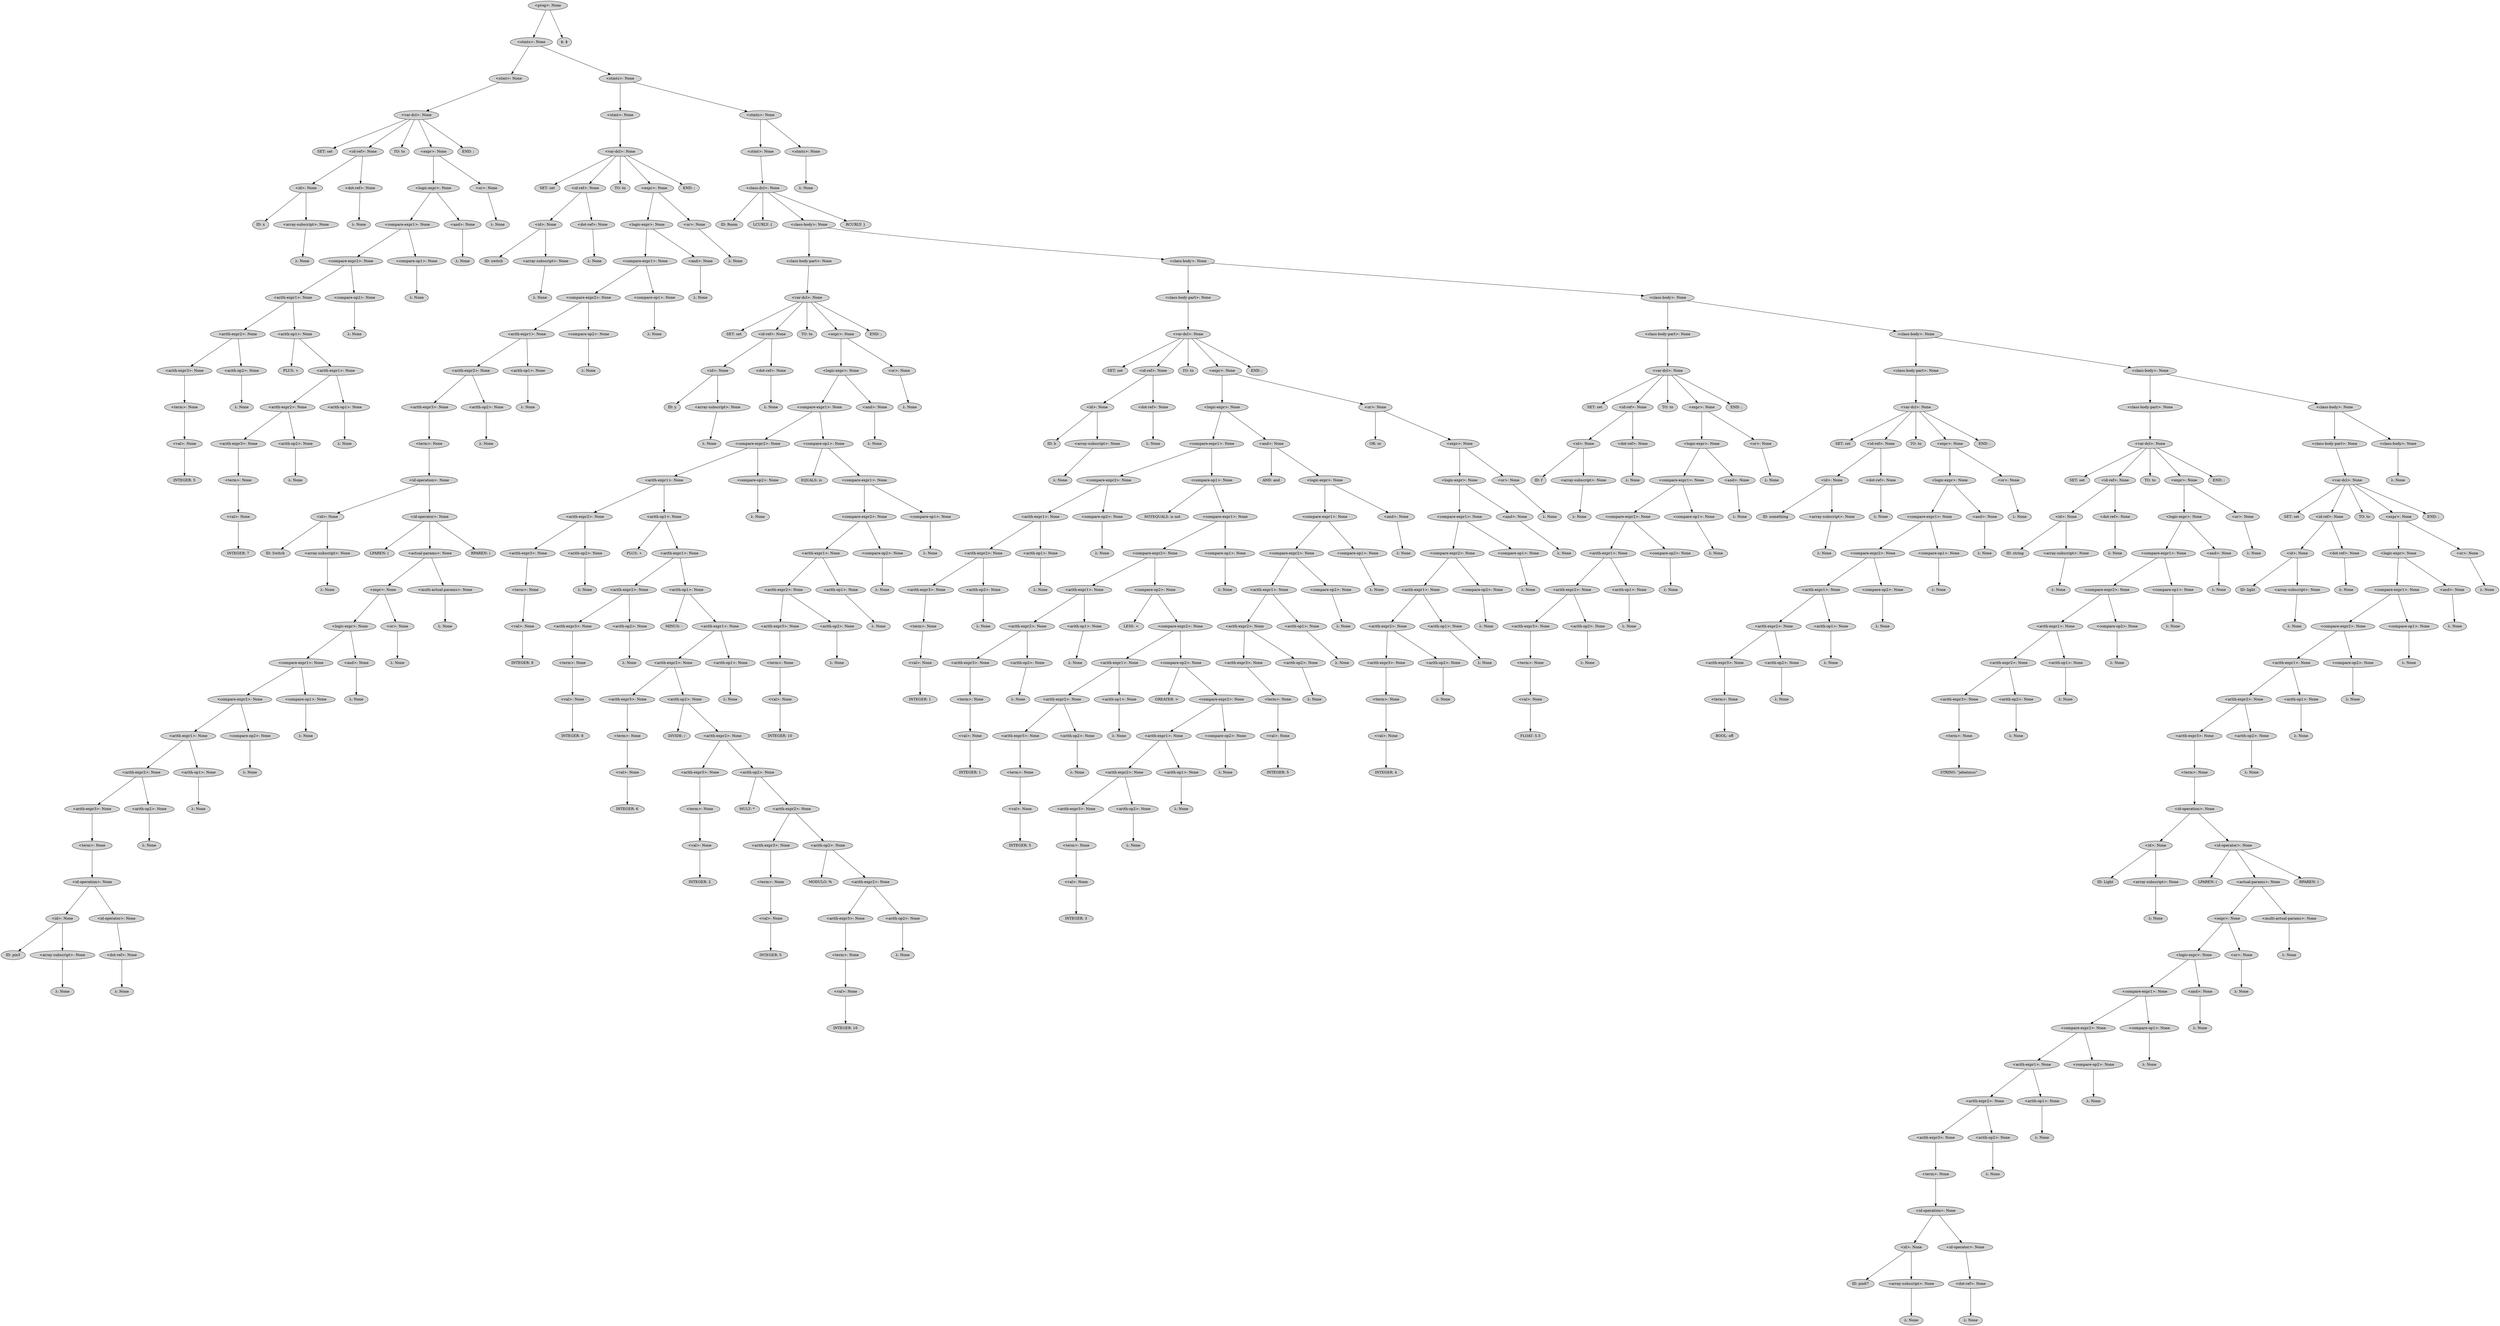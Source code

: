 digraph G {
	graph [ranksep=1.5 ratio=fill]
	node [style=filled]
	overlap=false
	3082849 [label="<prog>: None"]
	3082869 [label="<stmts>: None"]
	3082849 -> 3082869
	3082891 [label="<stmt>: None"]
	3082869 -> 3082891
	3082875 [label="<var-dcl>: None"]
	3082891 -> 3082875
	3082881 [label="SET: set"]
	3082875 -> 3082881
	3082889 [label="<id-ref>: None"]
	3082875 -> 3082889
	3082895 [label="<id>: None"]
	3082889 -> 3082895
	3082899 [label="ID: x"]
	3082895 -> 3082899
	3082901 [label="<array-subscript>: None"]
	3082895 -> 3082901
	3082903 [label="λ: None"]
	3082901 -> 3082903
	3082897 [label="<dot-ref>: None"]
	3082889 -> 3082897
	3082905 [label="λ: None"]
	3082897 -> 3082905
	3082865 [label="TO: to"]
	3082875 -> 3082865
	3082871 [label="<expr>: None"]
	3082875 -> 3082871
	3082907 [label="<logic-expr>: None"]
	3082871 -> 3082907
	3082911 [label="<compare-expr1>: None"]
	3082907 -> 3082911
	3082915 [label="<compare-expr2>: None"]
	3082911 -> 3082915
	3082919 [label="<arith-expr1>: None"]
	3082915 -> 3082919
	3082923 [label="<arith-expr2>: None"]
	3082919 -> 3082923
	3082927 [label="<arith-expr3>: None"]
	3082923 -> 3082927
	3082931 [label="<term>: None"]
	3082927 -> 3082931
	3082933 [label="<val>: None"]
	3082931 -> 3082933
	3082935 [label="INTEGER: 5"]
	3082933 -> 3082935
	3082929 [label="<arith-op2>: None"]
	3082923 -> 3082929
	3082937 [label="λ: None"]
	3082929 -> 3082937
	3082925 [label="<arith-op1>: None"]
	3082919 -> 3082925
	3082939 [label="PLUS: +"]
	3082925 -> 3082939
	3082941 [label="<arith-expr1>: None"]
	3082925 -> 3082941
	3082943 [label="<arith-expr2>: None"]
	3082941 -> 3082943
	3082947 [label="<arith-expr3>: None"]
	3082943 -> 3082947
	3082951 [label="<term>: None"]
	3082947 -> 3082951
	3082953 [label="<val>: None"]
	3082951 -> 3082953
	3082955 [label="INTEGER: 7"]
	3082953 -> 3082955
	3082949 [label="<arith-op2>: None"]
	3082943 -> 3082949
	3082957 [label="λ: None"]
	3082949 -> 3082957
	3082945 [label="<arith-op1>: None"]
	3082941 -> 3082945
	3082959 [label="λ: None"]
	3082945 -> 3082959
	3082921 [label="<compare-op2>: None"]
	3082915 -> 3082921
	3082961 [label="λ: None"]
	3082921 -> 3082961
	3082917 [label="<compare-op1>: None"]
	3082911 -> 3082917
	3082963 [label="λ: None"]
	3082917 -> 3082963
	3082913 [label="<and>: None"]
	3082907 -> 3082913
	3082965 [label="λ: None"]
	3082913 -> 3082965
	3082909 [label="<or>: None"]
	3082871 -> 3082909
	3082967 [label="λ: None"]
	3082909 -> 3082967
	3082887 [label="END: ;"]
	3082875 -> 3082887
	3082863 [label="<stmts>: None"]
	3082869 -> 3082863
	3082969 [label="<stmt>: None"]
	3082863 -> 3082969
	3082973 [label="<var-dcl>: None"]
	3082969 -> 3082973
	3082975 [label="SET: set"]
	3082973 -> 3082975
	3082977 [label="<id-ref>: None"]
	3082973 -> 3082977
	3082987 [label="<id>: None"]
	3082977 -> 3082987
	3082991 [label="ID: switch"]
	3082987 -> 3082991
	3082993 [label="<array-subscript>: None"]
	3082987 -> 3082993
	3082995 [label="λ: None"]
	3082993 -> 3082995
	3082989 [label="<dot-ref>: None"]
	3082977 -> 3082989
	3082997 [label="λ: None"]
	3082989 -> 3082997
	3082979 [label="TO: to"]
	3082973 -> 3082979
	3082981 [label="<expr>: None"]
	3082973 -> 3082981
	3082999 [label="<logic-expr>: None"]
	3082981 -> 3082999
	3083003 [label="<compare-expr1>: None"]
	3082999 -> 3083003
	3083007 [label="<compare-expr2>: None"]
	3083003 -> 3083007
	3085061 [label="<arith-expr1>: None"]
	3083007 -> 3085061
	3085065 [label="<arith-expr2>: None"]
	3085061 -> 3085065
	3085069 [label="<arith-expr3>: None"]
	3085065 -> 3085069
	3085073 [label="<term>: None"]
	3085069 -> 3085073
	3085075 [label="<id-operation>: None"]
	3085073 -> 3085075
	3085077 [label="<id>: None"]
	3085075 -> 3085077
	3085081 [label="ID: Switch"]
	3085077 -> 3085081
	3085083 [label="<array-subscript>: None"]
	3085077 -> 3085083
	3085085 [label="λ: None"]
	3085083 -> 3085085
	3085079 [label="<id-operator>: None"]
	3085075 -> 3085079
	3085087 [label="LPAREN: ("]
	3085079 -> 3085087
	3085089 [label="<actual-params>: None"]
	3085079 -> 3085089
	3085093 [label="<expr>: None"]
	3085089 -> 3085093
	3085097 [label="<logic-expr>: None"]
	3085093 -> 3085097
	3085101 [label="<compare-expr1>: None"]
	3085097 -> 3085101
	3085105 [label="<compare-expr2>: None"]
	3085101 -> 3085105
	3085109 [label="<arith-expr1>: None"]
	3085105 -> 3085109
	3085113 [label="<arith-expr2>: None"]
	3085109 -> 3085113
	3085117 [label="<arith-expr3>: None"]
	3085113 -> 3085117
	3085121 [label="<term>: None"]
	3085117 -> 3085121
	3085123 [label="<id-operation>: None"]
	3085121 -> 3085123
	3085125 [label="<id>: None"]
	3085123 -> 3085125
	3085129 [label="ID: pin5"]
	3085125 -> 3085129
	3085131 [label="<array-subscript>: None"]
	3085125 -> 3085131
	3085133 [label="λ: None"]
	3085131 -> 3085133
	3085127 [label="<id-operator>: None"]
	3085123 -> 3085127
	3085135 [label="<dot-ref>: None"]
	3085127 -> 3085135
	3085137 [label="λ: None"]
	3085135 -> 3085137
	3085119 [label="<arith-op2>: None"]
	3085113 -> 3085119
	3085139 [label="λ: None"]
	3085119 -> 3085139
	3085115 [label="<arith-op1>: None"]
	3085109 -> 3085115
	3085141 [label="λ: None"]
	3085115 -> 3085141
	3085111 [label="<compare-op2>: None"]
	3085105 -> 3085111
	3085143 [label="λ: None"]
	3085111 -> 3085143
	3085107 [label="<compare-op1>: None"]
	3085101 -> 3085107
	3085145 [label="λ: None"]
	3085107 -> 3085145
	3085103 [label="<and>: None"]
	3085097 -> 3085103
	3085147 [label="λ: None"]
	3085103 -> 3085147
	3085099 [label="<or>: None"]
	3085093 -> 3085099
	3085149 [label="λ: None"]
	3085099 -> 3085149
	3085095 [label="<multi-actual-params>: None"]
	3085089 -> 3085095
	3085151 [label="λ: None"]
	3085095 -> 3085151
	3085091 [label="RPAREN: )"]
	3085079 -> 3085091
	3085071 [label="<arith-op2>: None"]
	3085065 -> 3085071
	3085153 [label="λ: None"]
	3085071 -> 3085153
	3085067 [label="<arith-op1>: None"]
	3085061 -> 3085067
	3085155 [label="λ: None"]
	3085067 -> 3085155
	3085063 [label="<compare-op2>: None"]
	3083007 -> 3085063
	3085157 [label="λ: None"]
	3085063 -> 3085157
	3085059 [label="<compare-op1>: None"]
	3083003 -> 3085059
	3085159 [label="λ: None"]
	3085059 -> 3085159
	3083005 [label="<and>: None"]
	3082999 -> 3083005
	3085161 [label="λ: None"]
	3083005 -> 3085161
	3083001 [label="<or>: None"]
	3082981 -> 3083001
	3085163 [label="λ: None"]
	3083001 -> 3085163
	3082983 [label="END: ;"]
	3082973 -> 3082983
	3082971 [label="<stmts>: None"]
	3082863 -> 3082971
	3085165 [label="<stmt>: None"]
	3082971 -> 3085165
	3085169 [label="<class-dcl>: None"]
	3085165 -> 3085169
	3085171 [label="ID: Room"]
	3085169 -> 3085171
	3085173 [label="LCURLY: {"]
	3085169 -> 3085173
	3085175 [label="<class-body>: None"]
	3085169 -> 3085175
	3085179 [label="<class-body-part>: None"]
	3085175 -> 3085179
	3085183 [label="<var-dcl>: None"]
	3085179 -> 3085183
	3085185 [label="SET: set"]
	3085183 -> 3085185
	3085187 [label="<id-ref>: None"]
	3085183 -> 3085187
	3085197 [label="<id>: None"]
	3085187 -> 3085197
	3085201 [label="ID: y"]
	3085197 -> 3085201
	3085203 [label="<array-subscript>: None"]
	3085197 -> 3085203
	3085205 [label="λ: None"]
	3085203 -> 3085205
	3085199 [label="<dot-ref>: None"]
	3085187 -> 3085199
	3085207 [label="λ: None"]
	3085199 -> 3085207
	3085189 [label="TO: to"]
	3085183 -> 3085189
	3085191 [label="<expr>: None"]
	3085183 -> 3085191
	3085209 [label="<logic-expr>: None"]
	3085191 -> 3085209
	3085213 [label="<compare-expr1>: None"]
	3085209 -> 3085213
	3085217 [label="<compare-expr2>: None"]
	3085213 -> 3085217
	3085221 [label="<arith-expr1>: None"]
	3085217 -> 3085221
	3085225 [label="<arith-expr2>: None"]
	3085221 -> 3085225
	3085229 [label="<arith-expr3>: None"]
	3085225 -> 3085229
	3085233 [label="<term>: None"]
	3085229 -> 3085233
	3085235 [label="<val>: None"]
	3085233 -> 3085235
	3085237 [label="INTEGER: 9"]
	3085235 -> 3085237
	3085231 [label="<arith-op2>: None"]
	3085225 -> 3085231
	3085239 [label="λ: None"]
	3085231 -> 3085239
	3085227 [label="<arith-op1>: None"]
	3085221 -> 3085227
	3085241 [label="PLUS: +"]
	3085227 -> 3085241
	3085243 [label="<arith-expr1>: None"]
	3085227 -> 3085243
	3085245 [label="<arith-expr2>: None"]
	3085243 -> 3085245
	3085249 [label="<arith-expr3>: None"]
	3085245 -> 3085249
	3085253 [label="<term>: None"]
	3085249 -> 3085253
	3085255 [label="<val>: None"]
	3085253 -> 3085255
	3085257 [label="INTEGER: 8"]
	3085255 -> 3085257
	3085251 [label="<arith-op2>: None"]
	3085245 -> 3085251
	3085259 [label="λ: None"]
	3085251 -> 3085259
	3085247 [label="<arith-op1>: None"]
	3085243 -> 3085247
	3085261 [label="MINUS: -"]
	3085247 -> 3085261
	3085263 [label="<arith-expr1>: None"]
	3085247 -> 3085263
	3085265 [label="<arith-expr2>: None"]
	3085263 -> 3085265
	3085269 [label="<arith-expr3>: None"]
	3085265 -> 3085269
	3085273 [label="<term>: None"]
	3085269 -> 3085273
	3085275 [label="<val>: None"]
	3085273 -> 3085275
	3085277 [label="INTEGER: 6"]
	3085275 -> 3085277
	3085271 [label="<arith-op2>: None"]
	3085265 -> 3085271
	3085279 [label="DIVIDE: /"]
	3085271 -> 3085279
	3085281 [label="<arith-expr2>: None"]
	3085271 -> 3085281
	3085283 [label="<arith-expr3>: None"]
	3085281 -> 3085283
	3085287 [label="<term>: None"]
	3085283 -> 3085287
	3085289 [label="<val>: None"]
	3085287 -> 3085289
	3085291 [label="INTEGER: 2"]
	3085289 -> 3085291
	3085285 [label="<arith-op2>: None"]
	3085281 -> 3085285
	3085293 [label="MULT: *"]
	3085285 -> 3085293
	3085295 [label="<arith-expr2>: None"]
	3085285 -> 3085295
	3085297 [label="<arith-expr3>: None"]
	3085295 -> 3085297
	3085301 [label="<term>: None"]
	3085297 -> 3085301
	3085303 [label="<val>: None"]
	3085301 -> 3085303
	3085305 [label="INTEGER: 5"]
	3085303 -> 3085305
	3085299 [label="<arith-op2>: None"]
	3085295 -> 3085299
	3085307 [label="MODULO: %"]
	3085299 -> 3085307
	3085309 [label="<arith-expr2>: None"]
	3085299 -> 3085309
	3085311 [label="<arith-expr3>: None"]
	3085309 -> 3085311
	3086597 [label="<term>: None"]
	3085311 -> 3086597
	3086599 [label="<val>: None"]
	3086597 -> 3086599
	3086601 [label="INTEGER: 10"]
	3086599 -> 3086601
	3086595 [label="<arith-op2>: None"]
	3085309 -> 3086595
	3086603 [label="λ: None"]
	3086595 -> 3086603
	3085267 [label="<arith-op1>: None"]
	3085263 -> 3085267
	3086605 [label="λ: None"]
	3085267 -> 3086605
	3085223 [label="<compare-op2>: None"]
	3085217 -> 3085223
	3086607 [label="λ: None"]
	3085223 -> 3086607
	3085219 [label="<compare-op1>: None"]
	3085213 -> 3085219
	3086609 [label="EQUALS: is"]
	3085219 -> 3086609
	3086611 [label="<compare-expr1>: None"]
	3085219 -> 3086611
	3086613 [label="<compare-expr2>: None"]
	3086611 -> 3086613
	3086617 [label="<arith-expr1>: None"]
	3086613 -> 3086617
	3086621 [label="<arith-expr2>: None"]
	3086617 -> 3086621
	3086625 [label="<arith-expr3>: None"]
	3086621 -> 3086625
	3086629 [label="<term>: None"]
	3086625 -> 3086629
	3086631 [label="<val>: None"]
	3086629 -> 3086631
	3086633 [label="INTEGER: 10"]
	3086631 -> 3086633
	3086627 [label="<arith-op2>: None"]
	3086621 -> 3086627
	3086635 [label="λ: None"]
	3086627 -> 3086635
	3086623 [label="<arith-op1>: None"]
	3086617 -> 3086623
	3086637 [label="λ: None"]
	3086623 -> 3086637
	3086619 [label="<compare-op2>: None"]
	3086613 -> 3086619
	3086639 [label="λ: None"]
	3086619 -> 3086639
	3086615 [label="<compare-op1>: None"]
	3086611 -> 3086615
	3086641 [label="λ: None"]
	3086615 -> 3086641
	3085215 [label="<and>: None"]
	3085209 -> 3085215
	3086643 [label="λ: None"]
	3085215 -> 3086643
	3085211 [label="<or>: None"]
	3085191 -> 3085211
	3086645 [label="λ: None"]
	3085211 -> 3086645
	3085193 [label="END: ;"]
	3085183 -> 3085193
	3085181 [label="<class-body>: None"]
	3085175 -> 3085181
	3086647 [label="<class-body-part>: None"]
	3085181 -> 3086647
	3086651 [label="<var-dcl>: None"]
	3086647 -> 3086651
	3086653 [label="SET: set"]
	3086651 -> 3086653
	3086655 [label="<id-ref>: None"]
	3086651 -> 3086655
	3086665 [label="<id>: None"]
	3086655 -> 3086665
	3086669 [label="ID: b"]
	3086665 -> 3086669
	3086671 [label="<array-subscript>: None"]
	3086665 -> 3086671
	3086673 [label="λ: None"]
	3086671 -> 3086673
	3086667 [label="<dot-ref>: None"]
	3086655 -> 3086667
	3086675 [label="λ: None"]
	3086667 -> 3086675
	3086657 [label="TO: to"]
	3086651 -> 3086657
	3086659 [label="<expr>: None"]
	3086651 -> 3086659
	3086677 [label="<logic-expr>: None"]
	3086659 -> 3086677
	3086681 [label="<compare-expr1>: None"]
	3086677 -> 3086681
	3086685 [label="<compare-expr2>: None"]
	3086681 -> 3086685
	3086689 [label="<arith-expr1>: None"]
	3086685 -> 3086689
	3086693 [label="<arith-expr2>: None"]
	3086689 -> 3086693
	3086697 [label="<arith-expr3>: None"]
	3086693 -> 3086697
	3086701 [label="<term>: None"]
	3086697 -> 3086701
	3086703 [label="<val>: None"]
	3086701 -> 3086703
	3086705 [label="INTEGER: 1"]
	3086703 -> 3086705
	3086699 [label="<arith-op2>: None"]
	3086693 -> 3086699
	3086707 [label="λ: None"]
	3086699 -> 3086707
	3086695 [label="<arith-op1>: None"]
	3086689 -> 3086695
	3086709 [label="λ: None"]
	3086695 -> 3086709
	3086691 [label="<compare-op2>: None"]
	3086685 -> 3086691
	3086711 [label="λ: None"]
	3086691 -> 3086711
	3086687 [label="<compare-op1>: None"]
	3086681 -> 3086687
	3086713 [label="NOTEQUALS: is not"]
	3086687 -> 3086713
	3086715 [label="<compare-expr1>: None"]
	3086687 -> 3086715
	3086717 [label="<compare-expr2>: None"]
	3086715 -> 3086717
	3086721 [label="<arith-expr1>: None"]
	3086717 -> 3086721
	3086725 [label="<arith-expr2>: None"]
	3086721 -> 3086725
	3086729 [label="<arith-expr3>: None"]
	3086725 -> 3086729
	3086733 [label="<term>: None"]
	3086729 -> 3086733
	3086735 [label="<val>: None"]
	3086733 -> 3086735
	3086737 [label="INTEGER: 1"]
	3086735 -> 3086737
	3086731 [label="<arith-op2>: None"]
	3086725 -> 3086731
	3086739 [label="λ: None"]
	3086731 -> 3086739
	3086727 [label="<arith-op1>: None"]
	3086721 -> 3086727
	3086741 [label="λ: None"]
	3086727 -> 3086741
	3086723 [label="<compare-op2>: None"]
	3086717 -> 3086723
	3086743 [label="LESS: <"]
	3086723 -> 3086743
	3086745 [label="<compare-expr2>: None"]
	3086723 -> 3086745
	3086747 [label="<arith-expr1>: None"]
	3086745 -> 3086747
	3086751 [label="<arith-expr2>: None"]
	3086747 -> 3086751
	3086755 [label="<arith-expr3>: None"]
	3086751 -> 3086755
	3086759 [label="<term>: None"]
	3086755 -> 3086759
	3086761 [label="<val>: None"]
	3086759 -> 3086761
	3086763 [label="INTEGER: 5"]
	3086761 -> 3086763
	3086757 [label="<arith-op2>: None"]
	3086751 -> 3086757
	3086765 [label="λ: None"]
	3086757 -> 3086765
	3086753 [label="<arith-op1>: None"]
	3086747 -> 3086753
	3086767 [label="λ: None"]
	3086753 -> 3086767
	3086749 [label="<compare-op2>: None"]
	3086745 -> 3086749
	3086769 [label="GREATER: >"]
	3086749 -> 3086769
	3086771 [label="<compare-expr2>: None"]
	3086749 -> 3086771
	3086773 [label="<arith-expr1>: None"]
	3086771 -> 3086773
	3086777 [label="<arith-expr2>: None"]
	3086773 -> 3086777
	3086781 [label="<arith-expr3>: None"]
	3086777 -> 3086781
	3086785 [label="<term>: None"]
	3086781 -> 3086785
	3086787 [label="<val>: None"]
	3086785 -> 3086787
	3086789 [label="INTEGER: 3"]
	3086787 -> 3086789
	3086783 [label="<arith-op2>: None"]
	3086777 -> 3086783
	3086791 [label="λ: None"]
	3086783 -> 3086791
	3086779 [label="<arith-op1>: None"]
	3086773 -> 3086779
	3086793 [label="λ: None"]
	3086779 -> 3086793
	3086775 [label="<compare-op2>: None"]
	3086771 -> 3086775
	3086795 [label="λ: None"]
	3086775 -> 3086795
	3086719 [label="<compare-op1>: None"]
	3086715 -> 3086719
	3086797 [label="λ: None"]
	3086719 -> 3086797
	3086683 [label="<and>: None"]
	3086677 -> 3086683
	3086799 [label="AND: and"]
	3086683 -> 3086799
	3086801 [label="<logic-expr>: None"]
	3086683 -> 3086801
	3086803 [label="<compare-expr1>: None"]
	3086801 -> 3086803
	3086807 [label="<compare-expr2>: None"]
	3086803 -> 3086807
	3086811 [label="<arith-expr1>: None"]
	3086807 -> 3086811
	3086815 [label="<arith-expr2>: None"]
	3086811 -> 3086815
	3086819 [label="<arith-expr3>: None"]
	3086815 -> 3086819
	3086823 [label="<term>: None"]
	3086819 -> 3086823
	3086825 [label="<val>: None"]
	3086823 -> 3086825
	3086827 [label="INTEGER: 5"]
	3086825 -> 3086827
	3086821 [label="<arith-op2>: None"]
	3086815 -> 3086821
	3086829 [label="λ: None"]
	3086821 -> 3086829
	3086817 [label="<arith-op1>: None"]
	3086811 -> 3086817
	3086831 [label="λ: None"]
	3086817 -> 3086831
	3086813 [label="<compare-op2>: None"]
	3086807 -> 3086813
	3086833 [label="λ: None"]
	3086813 -> 3086833
	3086809 [label="<compare-op1>: None"]
	3086803 -> 3086809
	3086835 [label="λ: None"]
	3086809 -> 3086835
	3086805 [label="<and>: None"]
	3086801 -> 3086805
	3086837 [label="λ: None"]
	3086805 -> 3086837
	3086679 [label="<or>: None"]
	3086659 -> 3086679
	3086839 [label="OR: or"]
	3086679 -> 3086839
	3086841 [label="<expr>: None"]
	3086679 -> 3086841
	3086843 [label="<logic-expr>: None"]
	3086841 -> 3086843
	3086847 [label="<compare-expr1>: None"]
	3086843 -> 3086847
	3087877 [label="<compare-expr2>: None"]
	3086847 -> 3087877
	3087881 [label="<arith-expr1>: None"]
	3087877 -> 3087881
	3087885 [label="<arith-expr2>: None"]
	3087881 -> 3087885
	3087889 [label="<arith-expr3>: None"]
	3087885 -> 3087889
	3087893 [label="<term>: None"]
	3087889 -> 3087893
	3087895 [label="<val>: None"]
	3087893 -> 3087895
	3087897 [label="INTEGER: 4"]
	3087895 -> 3087897
	3087891 [label="<arith-op2>: None"]
	3087885 -> 3087891
	3087899 [label="λ: None"]
	3087891 -> 3087899
	3087887 [label="<arith-op1>: None"]
	3087881 -> 3087887
	3087901 [label="λ: None"]
	3087887 -> 3087901
	3087883 [label="<compare-op2>: None"]
	3087877 -> 3087883
	3087903 [label="λ: None"]
	3087883 -> 3087903
	3087879 [label="<compare-op1>: None"]
	3086847 -> 3087879
	3087905 [label="λ: None"]
	3087879 -> 3087905
	3087875 [label="<and>: None"]
	3086843 -> 3087875
	3087907 [label="λ: None"]
	3087875 -> 3087907
	3086845 [label="<or>: None"]
	3086841 -> 3086845
	3087909 [label="λ: None"]
	3086845 -> 3087909
	3086661 [label="END: ;"]
	3086651 -> 3086661
	3086649 [label="<class-body>: None"]
	3085181 -> 3086649
	3087911 [label="<class-body-part>: None"]
	3086649 -> 3087911
	3087915 [label="<var-dcl>: None"]
	3087911 -> 3087915
	3087917 [label="SET: set"]
	3087915 -> 3087917
	3087919 [label="<id-ref>: None"]
	3087915 -> 3087919
	3087929 [label="<id>: None"]
	3087919 -> 3087929
	3087933 [label="ID: f"]
	3087929 -> 3087933
	3087935 [label="<array-subscript>: None"]
	3087929 -> 3087935
	3087937 [label="λ: None"]
	3087935 -> 3087937
	3087931 [label="<dot-ref>: None"]
	3087919 -> 3087931
	3087939 [label="λ: None"]
	3087931 -> 3087939
	3087921 [label="TO: to"]
	3087915 -> 3087921
	3087923 [label="<expr>: None"]
	3087915 -> 3087923
	3087941 [label="<logic-expr>: None"]
	3087923 -> 3087941
	3087945 [label="<compare-expr1>: None"]
	3087941 -> 3087945
	3087949 [label="<compare-expr2>: None"]
	3087945 -> 3087949
	3087953 [label="<arith-expr1>: None"]
	3087949 -> 3087953
	3087957 [label="<arith-expr2>: None"]
	3087953 -> 3087957
	3087961 [label="<arith-expr3>: None"]
	3087957 -> 3087961
	3087965 [label="<term>: None"]
	3087961 -> 3087965
	3087967 [label="<val>: None"]
	3087965 -> 3087967
	3087969 [label="FLOAT: 5.5"]
	3087967 -> 3087969
	3087963 [label="<arith-op2>: None"]
	3087957 -> 3087963
	3087971 [label="λ: None"]
	3087963 -> 3087971
	3087959 [label="<arith-op1>: None"]
	3087953 -> 3087959
	3087973 [label="λ: None"]
	3087959 -> 3087973
	3087955 [label="<compare-op2>: None"]
	3087949 -> 3087955
	3087975 [label="λ: None"]
	3087955 -> 3087975
	3087951 [label="<compare-op1>: None"]
	3087945 -> 3087951
	3087977 [label="λ: None"]
	3087951 -> 3087977
	3087947 [label="<and>: None"]
	3087941 -> 3087947
	3087979 [label="λ: None"]
	3087947 -> 3087979
	3087943 [label="<or>: None"]
	3087923 -> 3087943
	3087981 [label="λ: None"]
	3087943 -> 3087981
	3087925 [label="END: ;"]
	3087915 -> 3087925
	3087913 [label="<class-body>: None"]
	3086649 -> 3087913
	3087983 [label="<class-body-part>: None"]
	3087913 -> 3087983
	3087987 [label="<var-dcl>: None"]
	3087983 -> 3087987
	3087989 [label="SET: set"]
	3087987 -> 3087989
	3087991 [label="<id-ref>: None"]
	3087987 -> 3087991
	3088001 [label="<id>: None"]
	3087991 -> 3088001
	3088005 [label="ID: something"]
	3088001 -> 3088005
	3088007 [label="<array-subscript>: None"]
	3088001 -> 3088007
	3088009 [label="λ: None"]
	3088007 -> 3088009
	3088003 [label="<dot-ref>: None"]
	3087991 -> 3088003
	3088011 [label="λ: None"]
	3088003 -> 3088011
	3087993 [label="TO: to"]
	3087987 -> 3087993
	3087995 [label="<expr>: None"]
	3087987 -> 3087995
	3088013 [label="<logic-expr>: None"]
	3087995 -> 3088013
	3088017 [label="<compare-expr1>: None"]
	3088013 -> 3088017
	3088021 [label="<compare-expr2>: None"]
	3088017 -> 3088021
	3088025 [label="<arith-expr1>: None"]
	3088021 -> 3088025
	3088029 [label="<arith-expr2>: None"]
	3088025 -> 3088029
	3088033 [label="<arith-expr3>: None"]
	3088029 -> 3088033
	3088037 [label="<term>: None"]
	3088033 -> 3088037
	3088039 [label="BOOL: off"]
	3088037 -> 3088039
	3088035 [label="<arith-op2>: None"]
	3088029 -> 3088035
	3088041 [label="λ: None"]
	3088035 -> 3088041
	3088031 [label="<arith-op1>: None"]
	3088025 -> 3088031
	3088043 [label="λ: None"]
	3088031 -> 3088043
	3088027 [label="<compare-op2>: None"]
	3088021 -> 3088027
	3088045 [label="λ: None"]
	3088027 -> 3088045
	3088023 [label="<compare-op1>: None"]
	3088017 -> 3088023
	3088047 [label="λ: None"]
	3088023 -> 3088047
	3088019 [label="<and>: None"]
	3088013 -> 3088019
	3088049 [label="λ: None"]
	3088019 -> 3088049
	3088015 [label="<or>: None"]
	3087995 -> 3088015
	3088051 [label="λ: None"]
	3088015 -> 3088051
	3087997 [label="END: ;"]
	3087987 -> 3087997
	3087985 [label="<class-body>: None"]
	3087913 -> 3087985
	3088053 [label="<class-body-part>: None"]
	3087985 -> 3088053
	3088057 [label="<var-dcl>: None"]
	3088053 -> 3088057
	3088059 [label="SET: set"]
	3088057 -> 3088059
	3088061 [label="<id-ref>: None"]
	3088057 -> 3088061
	3088071 [label="<id>: None"]
	3088061 -> 3088071
	3088075 [label="ID: string"]
	3088071 -> 3088075
	3088077 [label="<array-subscript>: None"]
	3088071 -> 3088077
	3088079 [label="λ: None"]
	3088077 -> 3088079
	3088073 [label="<dot-ref>: None"]
	3088061 -> 3088073
	3088081 [label="λ: None"]
	3088073 -> 3088081
	3088063 [label="TO: to"]
	3088057 -> 3088063
	3088065 [label="<expr>: None"]
	3088057 -> 3088065
	3088083 [label="<logic-expr>: None"]
	3088065 -> 3088083
	3088087 [label="<compare-expr1>: None"]
	3088083 -> 3088087
	3088091 [label="<compare-expr2>: None"]
	3088087 -> 3088091
	3088095 [label="<arith-expr1>: None"]
	3088091 -> 3088095
	3088099 [label="<arith-expr2>: None"]
	3088095 -> 3088099
	3088103 [label="<arith-expr3>: None"]
	3088099 -> 3088103
	3088107 [label="<term>: None"]
	3088103 -> 3088107
	3088109 [label="STRING: \"jebatmus\""]
	3088107 -> 3088109
	3088105 [label="<arith-op2>: None"]
	3088099 -> 3088105
	3088111 [label="λ: None"]
	3088105 -> 3088111
	3088101 [label="<arith-op1>: None"]
	3088095 -> 3088101
	3088113 [label="λ: None"]
	3088101 -> 3088113
	3088097 [label="<compare-op2>: None"]
	3088091 -> 3088097
	3088115 [label="λ: None"]
	3088097 -> 3088115
	3088093 [label="<compare-op1>: None"]
	3088087 -> 3088093
	3088117 [label="λ: None"]
	3088093 -> 3088117
	3088089 [label="<and>: None"]
	3088083 -> 3088089
	3088119 [label="λ: None"]
	3088089 -> 3088119
	3088085 [label="<or>: None"]
	3088065 -> 3088085
	3088121 [label="λ: None"]
	3088085 -> 3088121
	3088067 [label="END: ;"]
	3088057 -> 3088067
	3088055 [label="<class-body>: None"]
	3087985 -> 3088055
	3088123 [label="<class-body-part>: None"]
	3088055 -> 3088123
	3088127 [label="<var-dcl>: None"]
	3088123 -> 3088127
	3089411 [label="SET: set"]
	3088127 -> 3089411
	3089413 [label="<id-ref>: None"]
	3088127 -> 3089413
	3089423 [label="<id>: None"]
	3089413 -> 3089423
	3089427 [label="ID: light"]
	3089423 -> 3089427
	3089429 [label="<array-subscript>: None"]
	3089423 -> 3089429
	3089431 [label="λ: None"]
	3089429 -> 3089431
	3089425 [label="<dot-ref>: None"]
	3089413 -> 3089425
	3089433 [label="λ: None"]
	3089425 -> 3089433
	3089415 [label="TO: to"]
	3088127 -> 3089415
	3089417 [label="<expr>: None"]
	3088127 -> 3089417
	3089435 [label="<logic-expr>: None"]
	3089417 -> 3089435
	3089439 [label="<compare-expr1>: None"]
	3089435 -> 3089439
	3089443 [label="<compare-expr2>: None"]
	3089439 -> 3089443
	3089447 [label="<arith-expr1>: None"]
	3089443 -> 3089447
	3089451 [label="<arith-expr2>: None"]
	3089447 -> 3089451
	3089455 [label="<arith-expr3>: None"]
	3089451 -> 3089455
	3089459 [label="<term>: None"]
	3089455 -> 3089459
	3089461 [label="<id-operation>: None"]
	3089459 -> 3089461
	3089463 [label="<id>: None"]
	3089461 -> 3089463
	3089467 [label="ID: Light"]
	3089463 -> 3089467
	3089469 [label="<array-subscript>: None"]
	3089463 -> 3089469
	3089471 [label="λ: None"]
	3089469 -> 3089471
	3089465 [label="<id-operator>: None"]
	3089461 -> 3089465
	3089473 [label="LPAREN: ("]
	3089465 -> 3089473
	3089475 [label="<actual-params>: None"]
	3089465 -> 3089475
	3089479 [label="<expr>: None"]
	3089475 -> 3089479
	3089483 [label="<logic-expr>: None"]
	3089479 -> 3089483
	3089487 [label="<compare-expr1>: None"]
	3089483 -> 3089487
	3089491 [label="<compare-expr2>: None"]
	3089487 -> 3089491
	3089495 [label="<arith-expr1>: None"]
	3089491 -> 3089495
	3089499 [label="<arith-expr2>: None"]
	3089495 -> 3089499
	3089503 [label="<arith-expr3>: None"]
	3089499 -> 3089503
	3089507 [label="<term>: None"]
	3089503 -> 3089507
	3089509 [label="<id-operation>: None"]
	3089507 -> 3089509
	3089511 [label="<id>: None"]
	3089509 -> 3089511
	3089515 [label="ID: pin67"]
	3089511 -> 3089515
	3089517 [label="<array-subscript>: None"]
	3089511 -> 3089517
	3089519 [label="λ: None"]
	3089517 -> 3089519
	3089513 [label="<id-operator>: None"]
	3089509 -> 3089513
	3089521 [label="<dot-ref>: None"]
	3089513 -> 3089521
	3089523 [label="λ: None"]
	3089521 -> 3089523
	3089505 [label="<arith-op2>: None"]
	3089499 -> 3089505
	3089525 [label="λ: None"]
	3089505 -> 3089525
	3089501 [label="<arith-op1>: None"]
	3089495 -> 3089501
	3089527 [label="λ: None"]
	3089501 -> 3089527
	3089497 [label="<compare-op2>: None"]
	3089491 -> 3089497
	3089529 [label="λ: None"]
	3089497 -> 3089529
	3089493 [label="<compare-op1>: None"]
	3089487 -> 3089493
	3089531 [label="λ: None"]
	3089493 -> 3089531
	3089489 [label="<and>: None"]
	3089483 -> 3089489
	3089533 [label="λ: None"]
	3089489 -> 3089533
	3089485 [label="<or>: None"]
	3089479 -> 3089485
	3089535 [label="λ: None"]
	3089485 -> 3089535
	3089481 [label="<multi-actual-params>: None"]
	3089475 -> 3089481
	3089537 [label="λ: None"]
	3089481 -> 3089537
	3089477 [label="RPAREN: )"]
	3089465 -> 3089477
	3089457 [label="<arith-op2>: None"]
	3089451 -> 3089457
	3089539 [label="λ: None"]
	3089457 -> 3089539
	3089453 [label="<arith-op1>: None"]
	3089447 -> 3089453
	3089541 [label="λ: None"]
	3089453 -> 3089541
	3089449 [label="<compare-op2>: None"]
	3089443 -> 3089449
	3089543 [label="λ: None"]
	3089449 -> 3089543
	3089445 [label="<compare-op1>: None"]
	3089439 -> 3089445
	3089545 [label="λ: None"]
	3089445 -> 3089545
	3089441 [label="<and>: None"]
	3089435 -> 3089441
	3089547 [label="λ: None"]
	3089441 -> 3089547
	3089437 [label="<or>: None"]
	3089417 -> 3089437
	3089549 [label="λ: None"]
	3089437 -> 3089549
	3089419 [label="END: ;"]
	3088127 -> 3089419
	3088125 [label="<class-body>: None"]
	3088055 -> 3088125
	3089551 [label="λ: None"]
	3088125 -> 3089551
	3085177 [label="RCURLY: }"]
	3085169 -> 3085177
	3085167 [label="<stmts>: None"]
	3082971 -> 3085167
	3089553 [label="λ: None"]
	3085167 -> 3089553
	3082893 [label="$: $"]
	3082849 -> 3082893
}
